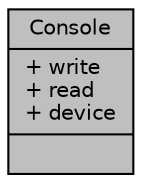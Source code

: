 digraph "Console"
{
 // LATEX_PDF_SIZE
  edge [fontname="Helvetica",fontsize="10",labelfontname="Helvetica",labelfontsize="10"];
  node [fontname="Helvetica",fontsize="10",shape=record];
  Node1 [label="{Console\n|+ write\l+ read\l+ device\l|}",height=0.2,width=0.4,color="black", fillcolor="grey75", style="filled", fontcolor="black",tooltip=" "];
}
